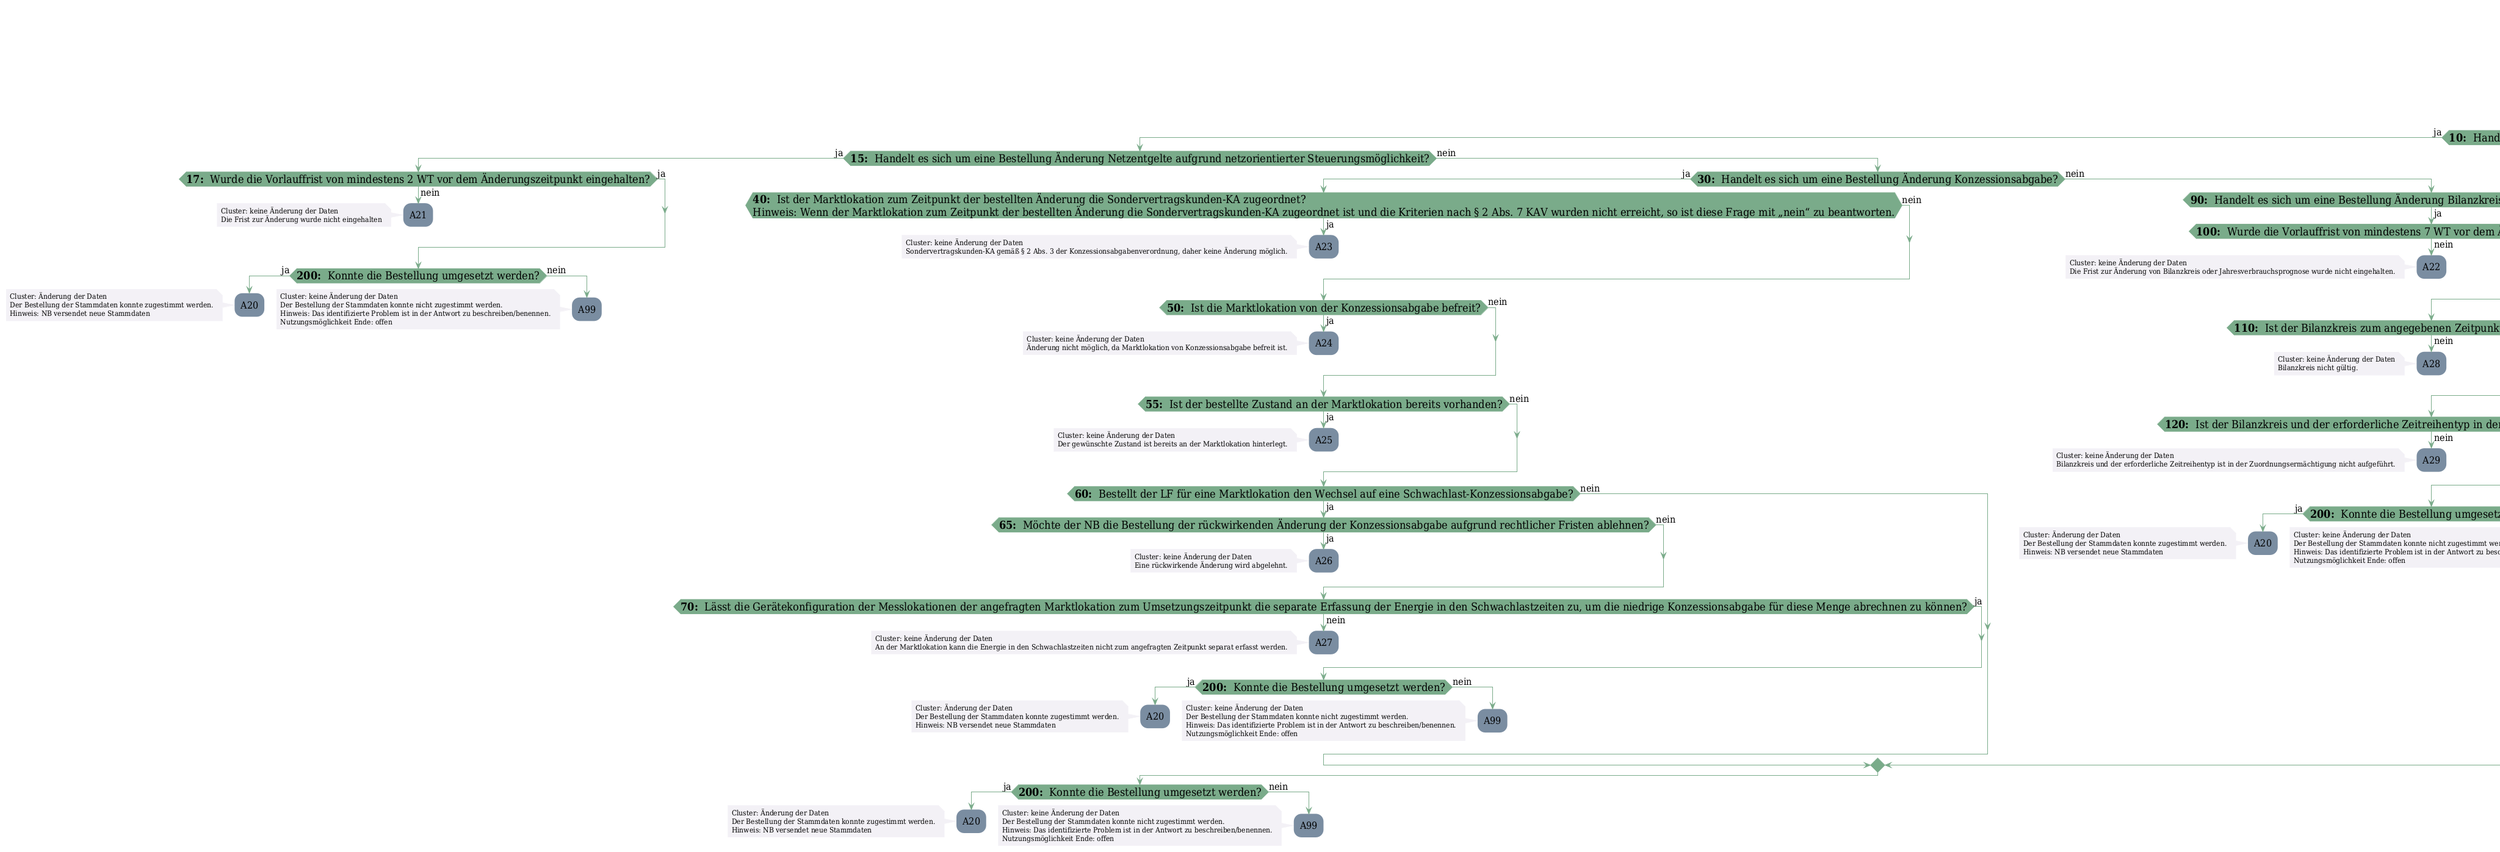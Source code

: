 @startuml
skinparam Shadowing false
skinparam NoteBorderColor #f3f1f6
skinparam NoteBackgroundColor #f3f1f6
skinparam NoteFontSize 12
skinparam ActivityBorderColor none
skinparam ActivityBackgroundColor #7a8da1
skinparam ActivityFontSize 16
skinparam ArrowColor #7aab8a
skinparam ArrowFontSize 16
skinparam ActivityDiamondBackgroundColor #7aab8a
skinparam ActivityDiamondBorderColor #7aab8a
skinparam ActivityDiamondFontSize 18
skinparam defaultFontName DejaVu Serif Condensed
skinparam ActivityEndColor #669580

header
<b>FV2210
2022-12-12
endheader

title
GPKE

6.17.1: AD: Bestellung einer Änderung von Abrechnungsdaten von LF an NB



end title
:<b>E_0595</b>;
note right
<b><i>Prüfende Rolle: NB
end note

if (<b>10: </b> Handelt es sich bei dem Anwendungsfall um eine Bestellung mittels ORDERS?) then (ja)
    if (<b>15: </b> Handelt es sich um eine Bestellung Änderung Netzentgelte aufgrund netzorientierter Steuerungsmöglichkeit?) then (ja)
        if (<b>17: </b> Wurde die Vorlauffrist von mindestens 2 WT vor dem Änderungszeitpunkt eingehalten?) then (ja)
        else (nein)
            :A21;
            note left
                Cluster: keine Änderung der Daten
                Die Frist zur Änderung wurde nicht eingehalten
            endnote
            kill;
        endif
        if (<b>200: </b> Konnte die Bestellung umgesetzt werden?) then (ja)
            :A20;
            note left
                Cluster: Änderung der Daten
                Der Bestellung der Stammdaten konnte zugestimmt werden.
                Hinweis: NB versendet neue Stammdaten
            endnote
            kill;
        else (nein)
            :A99;
            note left
                Cluster: keine Änderung der Daten
                Der Bestellung der Stammdaten konnte nicht zugestimmt werden.
                Hinweis: Das identifizierte Problem ist in der Antwort zu beschreiben/benennen.
                Nutzungsmöglichkeit Ende: offen
            endnote
            kill;
        endif
    else (nein)
        if (<b>30: </b> Handelt es sich um eine Bestellung Änderung Konzessionsabgabe?) then (ja)
            if (<b>40: </b> Ist der Marktlokation zum Zeitpunkt der bestellten Änderung die Sondervertragskunden-KA zugeordnet?
Hinweis: Wenn der Marktlokation zum Zeitpunkt der bestellten Änderung die Sondervertragskunden-KA zugeordnet ist und die Kriterien nach § 2 Abs. 7 KAV wurden nicht erreicht, so ist diese Frage mit „nein“ zu beantworten.) then (ja)
                :A23;
                note left
                    Cluster: keine Änderung der Daten
                    Sondervertragskunden-KA gemäß § 2 Abs. 3 der Konzessionsabgabenverordnung, daher keine Änderung möglich.
                endnote
                kill;
            else (nein)
            endif
            if (<b>50: </b> Ist die Marktlokation von der Konzessionsabgabe befreit?) then (ja)
                :A24;
                note left
                    Cluster: keine Änderung der Daten
                    Änderung nicht möglich, da Marktlokation von Konzessionsabgabe befreit ist.
                endnote
                kill;
            else (nein)
            endif
            if (<b>55: </b> Ist der bestellte Zustand an der Marktlokation bereits vorhanden?) then (ja)
                :A25;
                note left
                    Cluster: keine Änderung der Daten
                    Der gewünschte Zustand ist bereits an der Marktlokation hinterlegt.
                endnote
                kill;
            else (nein)
            endif
            if (<b>60: </b> Bestellt der LF für eine Marktlokation den Wechsel auf eine Schwachlast-Konzessionsabgabe?) then (ja)
                if (<b>65: </b> Möchte der NB die Bestellung der rückwirkenden Änderung der Konzessionsabgabe aufgrund rechtlicher Fristen ablehnen?) then (ja)
                    :A26;
                    note left
                        Cluster: keine Änderung der Daten
                        Eine rückwirkende Änderung wird abgelehnt.
                    endnote
                    kill;
                else (nein)
                endif
                if (<b>70: </b> Lässt die Gerätekonfiguration der Messlokationen der angefragten Marktlokation zum Umsetzungszeitpunkt die separate Erfassung der Energie in den Schwachlastzeiten zu, um die niedrige Konzessionsabgabe für diese Menge abrechnen zu können?) then (ja)
                else (nein)
                    :A27;
                    note left
                        Cluster: keine Änderung der Daten
                        An der Marktlokation kann die Energie in den Schwachlastzeiten nicht zum angefragten Zeitpunkt separat erfasst werden.
                    endnote
                    kill;
                endif
                if (<b>200: </b> Konnte die Bestellung umgesetzt werden?) then (ja)
                    :A20;
                    note left
                        Cluster: Änderung der Daten
                        Der Bestellung der Stammdaten konnte zugestimmt werden.
                        Hinweis: NB versendet neue Stammdaten
                    endnote
                    kill;
                else (nein)
                    :A99;
                    note left
                        Cluster: keine Änderung der Daten
                        Der Bestellung der Stammdaten konnte nicht zugestimmt werden.
                        Hinweis: Das identifizierte Problem ist in der Antwort zu beschreiben/benennen.
                        Nutzungsmöglichkeit Ende: offen
                    endnote
                    kill;
                endif
            else (nein)
            endif
        else (nein)
            if (<b>90: </b> Handelt es sich um eine Bestellung Änderung Bilanzkreis bzw. Jahresverbrauchsprognose?) then (ja)
                if (<b>100: </b> Wurde die Vorlauffrist von mindestens 7 WT vor dem Änderungszeitpunkt eingehalten?) then (ja)
                else (nein)
                    :A22;
                    note left
                        Cluster: keine Änderung der Daten
                        Die Frist zur Änderung von Bilanzkreis oder Jahresverbrauchsprognose wurde nicht eingehalten.
                    endnote
                    kill;
                endif
                if (<b>110: </b> Ist der Bilanzkreis zum angegebenen Zeitpunkt in der Regelzone gültig?) then (ja)
                else (nein)
                    :A28;
                    note left
                        Cluster: keine Änderung der Daten
                        Bilanzkreis nicht gültig.
                    endnote
                    kill;
                endif
                if (<b>120: </b> Ist der Bilanzkreis und der erforderliche Zeitreihentyp in der Zuordnungsermächtigung aufgeführt?) then (ja)
                else (nein)
                    :A29;
                    note left
                        Cluster: keine Änderung der Daten
                        Bilanzkreis und der erforderliche Zeitreihentyp ist in der Zuordnungsermächtigung nicht aufgeführt.
                    endnote
                    kill;
                endif
                if (<b>200: </b> Konnte die Bestellung umgesetzt werden?) then (ja)
                    :A20;
                    note left
                        Cluster: Änderung der Daten
                        Der Bestellung der Stammdaten konnte zugestimmt werden.
                        Hinweis: NB versendet neue Stammdaten
                    endnote
                    kill;
                else (nein)
                    :A99;
                    note left
                        Cluster: keine Änderung der Daten
                        Der Bestellung der Stammdaten konnte nicht zugestimmt werden.
                        Hinweis: Das identifizierte Problem ist in der Antwort zu beschreiben/benennen.
                        Nutzungsmöglichkeit Ende: offen
                    endnote
                    kill;
                endif
            else (nein)
            endif
        endif
    endif
    if (<b>200: </b> Konnte die Bestellung umgesetzt werden?) then (ja)
        :A20;
        note left
            Cluster: Änderung der Daten
            Der Bestellung der Stammdaten konnte zugestimmt werden.
            Hinweis: NB versendet neue Stammdaten
        endnote
        kill;
    else (nein)
        :A99;
        note left
            Cluster: keine Änderung der Daten
            Der Bestellung der Stammdaten konnte nicht zugestimmt werden.
            Hinweis: Das identifizierte Problem ist in der Antwort zu beschreiben/benennen.
            Nutzungsmöglichkeit Ende: offen
        endnote
        kill;
    endif
else (nein)
    if (<b>210: </b> Stimmen alle Stammdaten für Verwendungszeiträume, welche mit „Im System vorhandene Daten“ gekennzeichnet sind, sowie Verwendungszeiträume welche mit „Im System keine Daten vorhanden“ gekennzeichnet sind, mit dem beim Verantwortlichen vorliegenden Stammdaten überein?
Hinweis:
Dies ist für jeden in der Anfrage vorhandenen Verwendungszeitraum jeweils für den gesamten Zeitraum zu prüfen.) then (ja)
        if (<b>220: </b> Sind in der Bestellung der Stammdatenänderung Verwendungszeiträume der Daten mit dem Code „Erwartete Daten“ und / oder „Keine Daten erwartet“ enthalten?) then (ja)
        else (nein)
            :A01;
            note left
                Cluster: keine Änderung der Daten
                Der Verantwortliche teilt in dem Bearbeitungsstand der Stammdaten mit: 
                - Die beim Berechtigten vorliegenden Daten stimmen mit den Daten des Verantwortlichen überein. 
                - Es wurden keine Stammdaten zur Änderung angegeben. 
                Eine Stammdatenänderung wird nicht versendet.
            endnote
            kill;
        endif
        if (<b>230: </b> Kommt der Verantwortliche zu dem Ergebnis, dass er Änderungen an seinen Stammdaten vornimmt?) then (ja)
            :A02;
            note left
                Cluster: Änderung der Daten
                Der Verantwortliche teilt in dem Bearbeitungstand der Stammdaten mit:
                - Die beim Berechtigten vorliegenden Daten stimmen mit den Daten des Verantwortlichen überein.
                - Änderungen an den Stammdaten werden vorgenommen. 
                Eine Stammdatenänderung wird versendet.
            endnote
            kill;
        else (nein)
            :A03;
            note left
                Cluster: keine Änderung der Daten
                Der Verantwortliche teilt in dem Bearbeitungsstand der Stammdaten mit:
                - Die beim Berechtigten vorliegenden Daten stimmen mit den Daten des Verantwortlichen überein.
                - Änderungen an den Stammdaten werden nicht vorgenommen.
                Eine Stammdatenänderung wird nicht versendet.
            endnote
            kill;
        endif
    else (nein)
        if (<b>240: </b> Sind in der Bestellung der Stammdatenänderung Verwendungszeiträume der Daten mit dem Code „Erwartete Daten“ und / oder „Keine Daten erwartet“ enthalten?) then (ja)
        else (nein)
            :A04;
            note left
                Cluster: Änderung der Daten
                Der Verantwortliche teilt in dem Bearbeitungsstand der Stammdaten mit: 
                - Die beim Berechtigten vorliegenden Daten stimmen mit den Daten des Verantwortlichen nicht überein. 
                - Es wurden keine Stammdaten zur Änderung angegeben. 
                Eine Stammdatenänderung wird versendet.
            endnote
            kill;
        endif
        if (<b>250: </b> Kommt der Verantwortliche zu dem Ergebnis, dass er Änderungen an seinen Stammdaten vornimmt?) then (ja)
            :A05;
            note left
                Cluster: Änderung der Daten
                Der Verantwortliche teilt in dem Bearbeitungsstand der Stammdaten mit:
                - Die beim Berechtigten vorliegenden Daten stimmen mit den Daten des Verantwortlichen nicht überein.
                - Änderungen an den Stammdaten werden vorgenommen. 
                Eine Stammdatenänderung wird versendet.
            endnote
            kill;
        else (nein)
            :A06;
            note left
                Cluster: Änderung der Daten
                Der Verantwortliche teilt in dem Bearbeitungsstand der Stammdaten mit: 
                - Die beim Berechtigten vorliegenden Daten stimmen mit den Daten des Verantwortlichen nicht überein.
                - Änderungen an den Stammdaten werden nicht vornehmen
                Eine Stammdatenänderung wird versendet.
            endnote
            kill;
        endif
    endif
endif

@enduml
